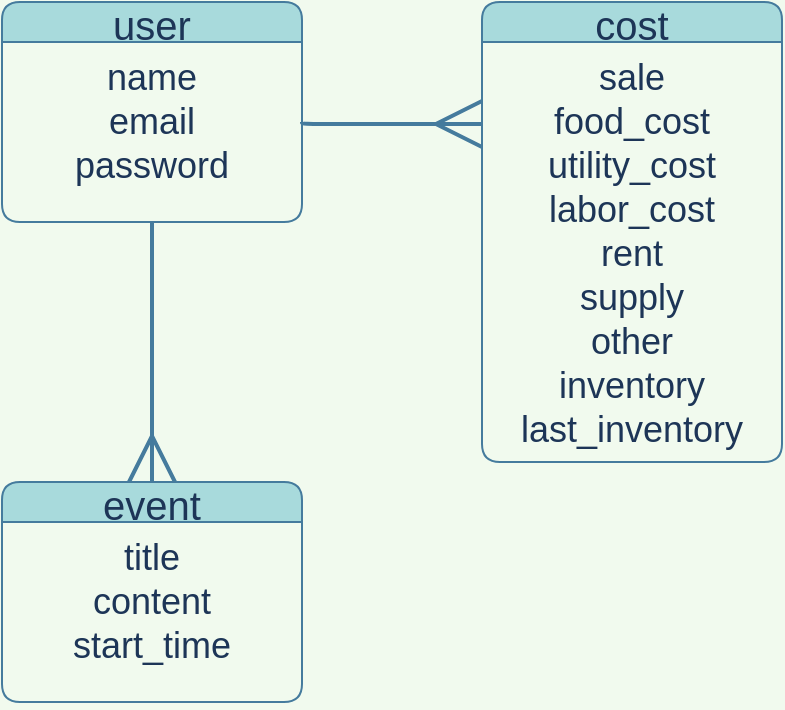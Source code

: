 <mxfile version="13.10.0" type="embed">
    <diagram id="Xq5FpSHzPjUuwxyUQXC6" name="ページ1">
        <mxGraphModel dx="288" dy="456" grid="1" gridSize="10" guides="1" tooltips="1" connect="1" arrows="1" fold="1" page="1" pageScale="1" pageWidth="827" pageHeight="1169" background="#F1FAEE" math="0" shadow="0">
            <root>
                <mxCell id="0"/>
                <mxCell id="1" parent="0"/>
                <mxCell id="10" style="edgeStyle=orthogonalEdgeStyle;rounded=1;orthogonalLoop=1;jettySize=auto;html=1;entryX=0.5;entryY=0;entryDx=0;entryDy=0;strokeColor=#457B9D;fillColor=#A8DADC;fontColor=#1D3557;endArrow=ERmany;endFill=0;endSize=20;strokeWidth=2;" edge="1" parent="1" source="2" target="8">
                    <mxGeometry relative="1" as="geometry"/>
                </mxCell>
                <mxCell id="2" value="user" style="swimlane;fontStyle=0;childLayout=stackLayout;horizontal=1;startSize=20;horizontalStack=0;resizeParent=1;resizeParentMax=0;resizeLast=0;collapsible=1;marginBottom=0;align=center;fontSize=20;fillColor=#A8DADC;strokeColor=#457B9D;fontColor=#1D3557;rounded=1;" vertex="1" parent="1">
                    <mxGeometry x="120" y="40" width="150" height="110" as="geometry"/>
                </mxCell>
                <mxCell id="3" value="name&#10;email&#10;password" style="text;fillColor=none;spacingLeft=4;spacingRight=4;overflow=hidden;rotatable=0;points=[[0,0.5],[1,0.5]];portConstraint=eastwest;fontSize=18;align=center;fontColor=#1D3557;rounded=1;strokeWidth=6;" vertex="1" parent="2">
                    <mxGeometry y="20" width="150" height="90" as="geometry"/>
                </mxCell>
                <mxCell id="11" style="edgeStyle=orthogonalEdgeStyle;rounded=1;orthogonalLoop=1;jettySize=auto;html=1;strokeColor=#457B9D;fillColor=#A8DADC;fontColor=#1D3557;endArrow=ERmany;endFill=0;endSize=20;strokeWidth=2;" edge="1" parent="2">
                    <mxGeometry relative="1" as="geometry">
                        <mxPoint x="150" y="60" as="sourcePoint"/>
                        <mxPoint x="240" y="61" as="targetPoint"/>
                        <Array as="points">
                            <mxPoint x="150" y="61"/>
                        </Array>
                    </mxGeometry>
                </mxCell>
                <mxCell id="6" value="cost" style="swimlane;fontStyle=0;childLayout=stackLayout;horizontal=1;startSize=20;horizontalStack=0;resizeParent=1;resizeParentMax=0;resizeLast=0;collapsible=1;marginBottom=0;align=center;fontSize=20;fillColor=#A8DADC;strokeColor=#457B9D;fontColor=#1D3557;rounded=1;" vertex="1" parent="1">
                    <mxGeometry x="360" y="40" width="150" height="230" as="geometry"/>
                </mxCell>
                <mxCell id="7" value="sale&#10;food_cost&#10;utility_cost&#10;labor_cost&#10;rent&#10;supply&#10;other&#10;inventory&#10;last_inventory" style="text;strokeColor=none;fillColor=none;spacingLeft=4;spacingRight=4;overflow=hidden;rotatable=0;points=[[0,0.5],[1,0.5]];portConstraint=eastwest;fontSize=18;align=center;fontColor=#1D3557;rounded=1;" vertex="1" parent="6">
                    <mxGeometry y="20" width="150" height="210" as="geometry"/>
                </mxCell>
                <mxCell id="8" value="event" style="swimlane;fontStyle=0;childLayout=stackLayout;horizontal=1;startSize=20;horizontalStack=0;resizeParent=1;resizeParentMax=0;resizeLast=0;collapsible=1;marginBottom=0;align=center;fontSize=20;fillColor=#A8DADC;strokeColor=#457B9D;fontColor=#1D3557;rounded=1;" vertex="1" parent="1">
                    <mxGeometry x="120" y="280" width="150" height="110" as="geometry"/>
                </mxCell>
                <mxCell id="9" value="title&#10;content&#10;start_time" style="text;strokeColor=none;fillColor=none;spacingLeft=4;spacingRight=4;overflow=hidden;rotatable=0;points=[[0,0.5],[1,0.5]];portConstraint=eastwest;fontSize=18;align=center;fontColor=#1D3557;rounded=1;" vertex="1" parent="8">
                    <mxGeometry y="20" width="150" height="90" as="geometry"/>
                </mxCell>
            </root>
        </mxGraphModel>
    </diagram>
</mxfile>